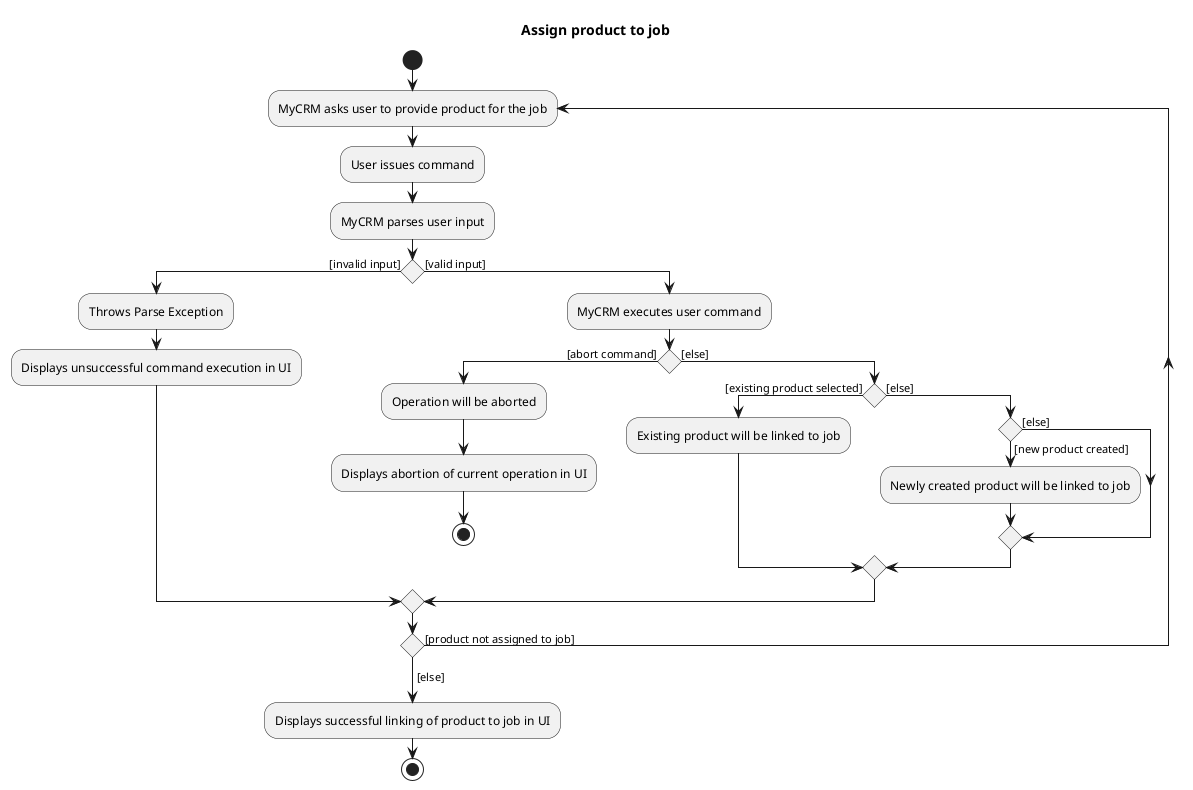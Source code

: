 @startuml
title :Assign product to job

start
repeat :MyCRM asks user to provide product for the job;
:User issues command;
:MyCRM parses user input;
if () then([invalid input])
    :Throws Parse Exception;
    :Displays unsuccessful command execution in UI;
else ([valid input])
    :MyCRM executes user command;
    if () then([abort command])
        :Operation will be aborted;
        :Displays abortion of current operation in UI;
        stop;
    else ([else])
        if () then( [existing product selected])
            :Existing product will be linked to job;
        else ([else])
            if () then([new product created])
                :Newly created product will be linked to job;
            else ([else])
            endif
        endif
    endif
endif
repeat while () is ([product not assigned to job])
->[else];
:Displays successful linking of product to job in UI;
stop
@enduml
